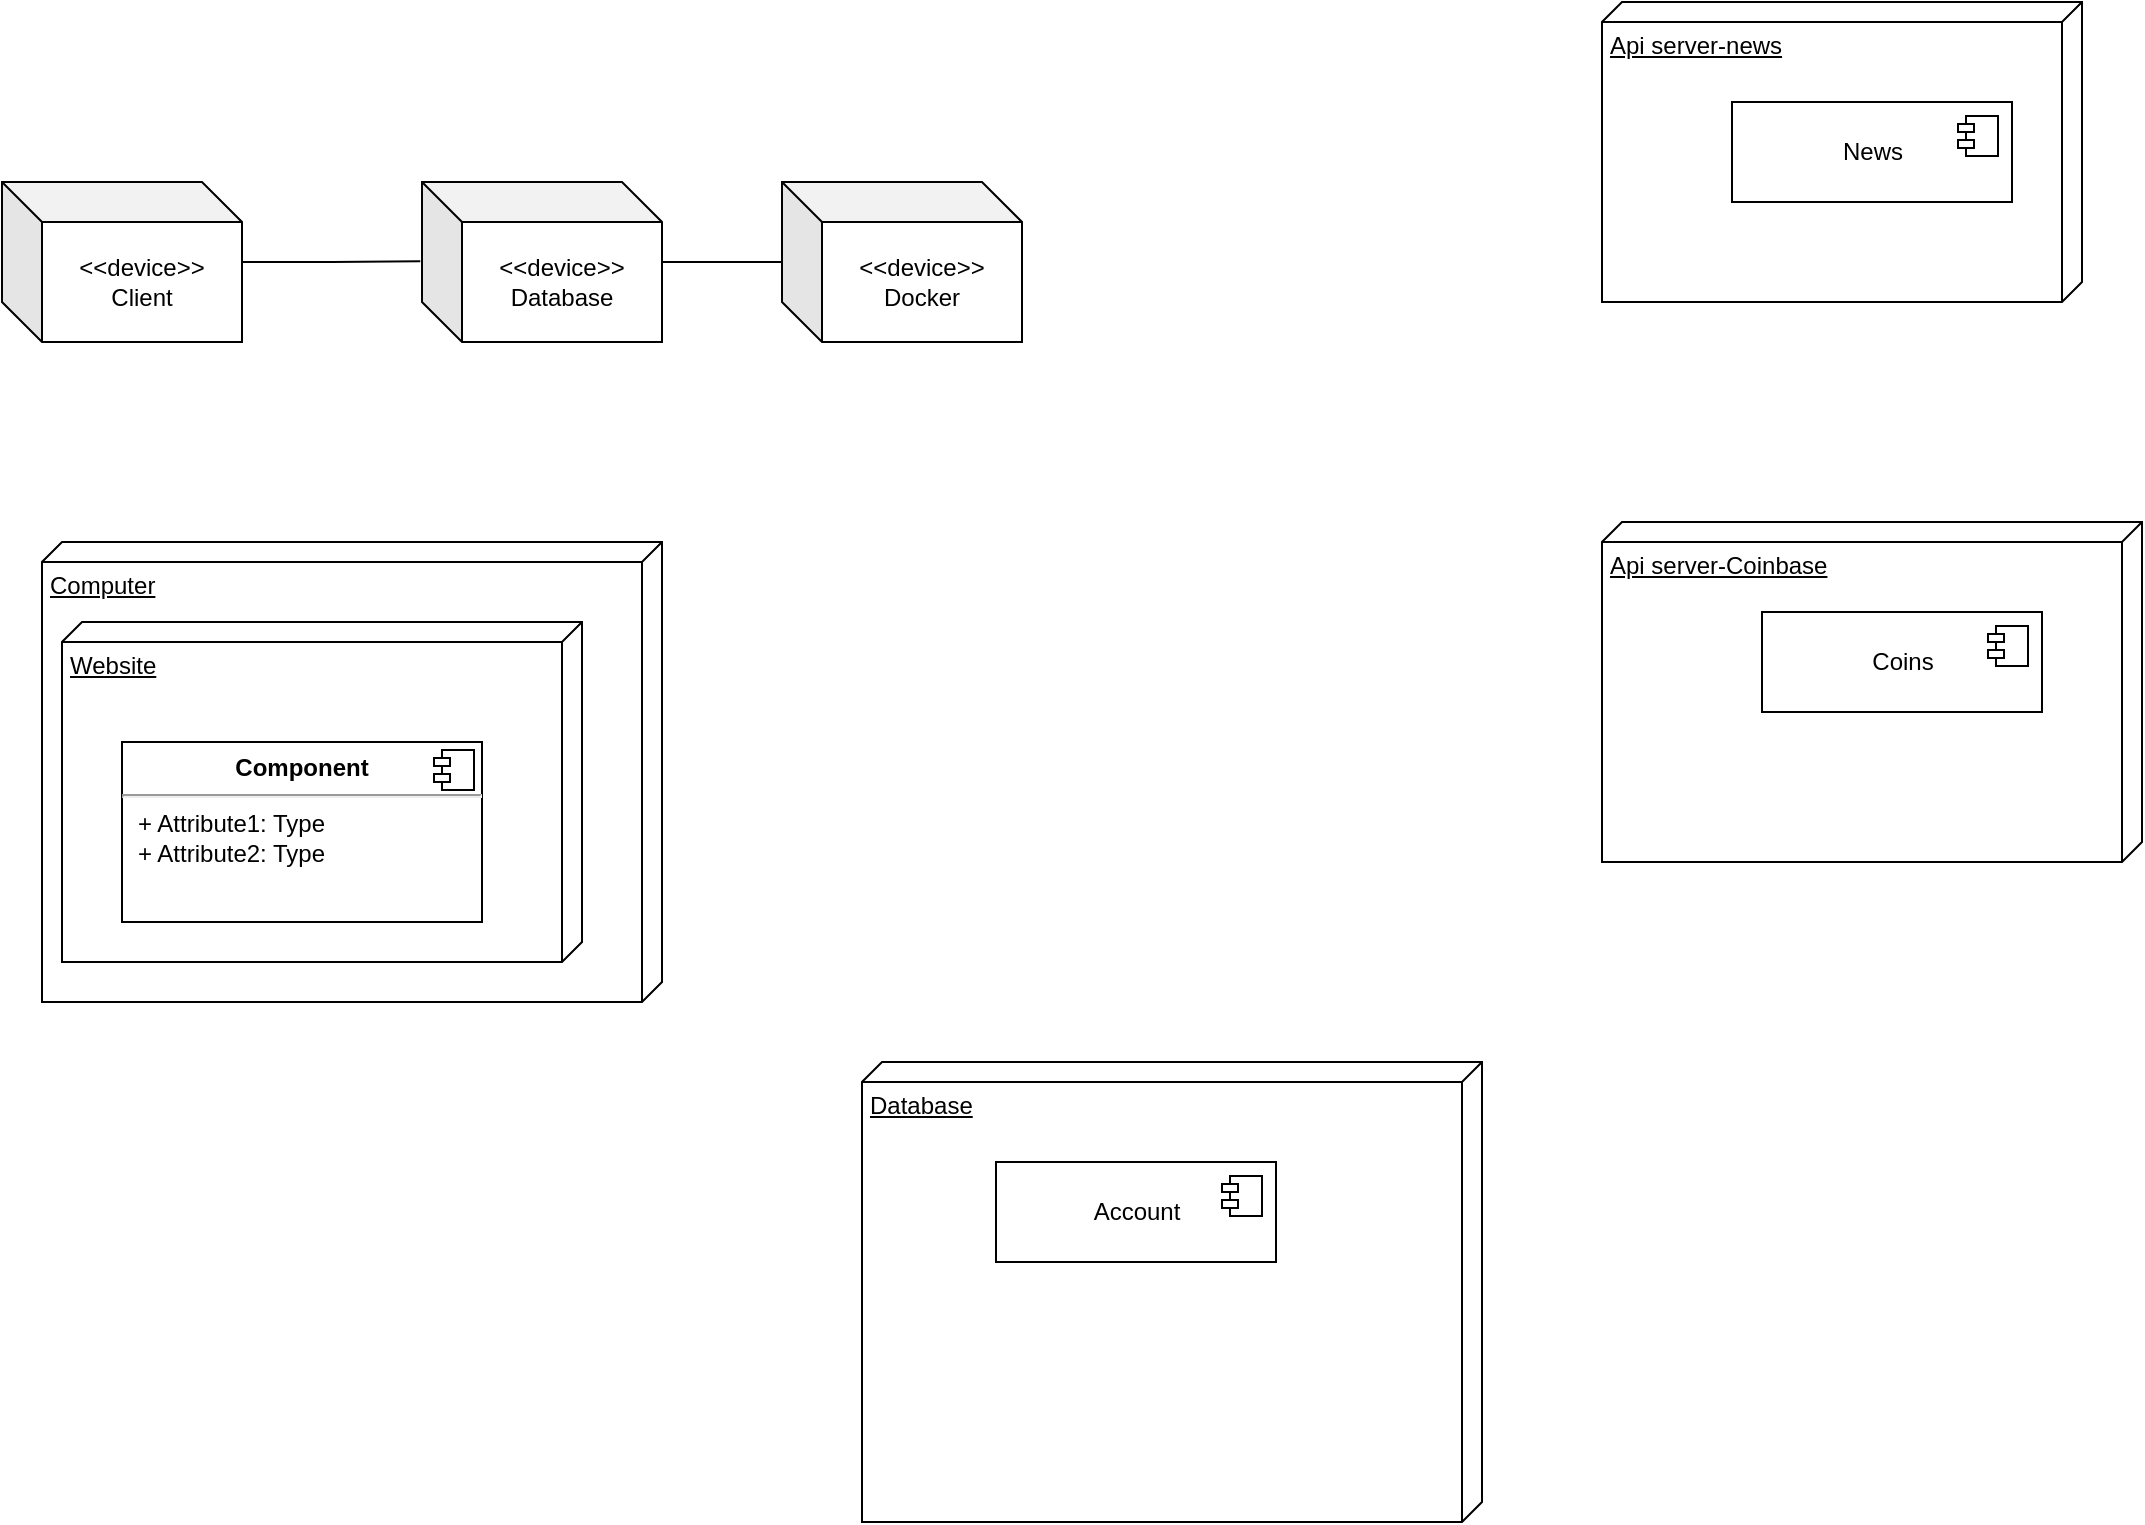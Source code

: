 <mxfile version="20.7.4" type="github" pages="2">
  <diagram name="Page-1" id="b5b7bab2-c9e2-2cf4-8b2a-24fd1a2a6d21">
    <mxGraphModel dx="1434" dy="788" grid="1" gridSize="10" guides="1" tooltips="1" connect="1" arrows="1" fold="1" page="1" pageScale="1" pageWidth="827" pageHeight="1169" background="none" math="0" shadow="0">
      <root>
        <mxCell id="0" />
        <mxCell id="1" parent="0" />
        <mxCell id="fIjWx73l_MTM7b6kRY-5-4" style="edgeStyle=orthogonalEdgeStyle;rounded=0;orthogonalLoop=1;jettySize=auto;html=1;entryX=-0.007;entryY=0.496;entryDx=0;entryDy=0;entryPerimeter=0;endArrow=none;endFill=0;" parent="1" source="fIjWx73l_MTM7b6kRY-5-1" target="fIjWx73l_MTM7b6kRY-5-2" edge="1">
          <mxGeometry relative="1" as="geometry" />
        </mxCell>
        <mxCell id="fIjWx73l_MTM7b6kRY-5-1" value="&lt;div&gt;&amp;lt;&amp;lt;device&amp;gt;&amp;gt;&lt;/div&gt;&lt;div&gt;Client&lt;br&gt;&lt;/div&gt;" style="shape=cube;whiteSpace=wrap;html=1;boundedLbl=1;backgroundOutline=1;darkOpacity=0.05;darkOpacity2=0.1;" parent="1" vertex="1">
          <mxGeometry x="190" y="320" width="120" height="80" as="geometry" />
        </mxCell>
        <mxCell id="fIjWx73l_MTM7b6kRY-5-5" style="edgeStyle=orthogonalEdgeStyle;rounded=0;orthogonalLoop=1;jettySize=auto;html=1;endArrow=none;endFill=0;" parent="1" source="fIjWx73l_MTM7b6kRY-5-2" target="fIjWx73l_MTM7b6kRY-5-3" edge="1">
          <mxGeometry relative="1" as="geometry" />
        </mxCell>
        <mxCell id="fIjWx73l_MTM7b6kRY-5-2" value="&lt;div&gt;&amp;lt;&amp;lt;device&amp;gt;&amp;gt;&lt;/div&gt;&lt;div&gt;Database&lt;br&gt;&lt;/div&gt;" style="shape=cube;whiteSpace=wrap;html=1;boundedLbl=1;backgroundOutline=1;darkOpacity=0.05;darkOpacity2=0.1;" parent="1" vertex="1">
          <mxGeometry x="400" y="320" width="120" height="80" as="geometry" />
        </mxCell>
        <mxCell id="fIjWx73l_MTM7b6kRY-5-3" value="&lt;div&gt;&amp;lt;&amp;lt;device&amp;gt;&amp;gt;&lt;/div&gt;&lt;div&gt;Docker&lt;br&gt;&lt;/div&gt;" style="shape=cube;whiteSpace=wrap;html=1;boundedLbl=1;backgroundOutline=1;darkOpacity=0.05;darkOpacity2=0.1;" parent="1" vertex="1">
          <mxGeometry x="580" y="320" width="120" height="80" as="geometry" />
        </mxCell>
        <mxCell id="fIjWx73l_MTM7b6kRY-5-6" value="Computer" style="verticalAlign=top;align=left;spacingTop=8;spacingLeft=2;spacingRight=12;shape=cube;size=10;direction=south;fontStyle=4;html=1;" parent="1" vertex="1">
          <mxGeometry x="210" y="500" width="310" height="230" as="geometry" />
        </mxCell>
        <mxCell id="fIjWx73l_MTM7b6kRY-5-7" value="Website" style="verticalAlign=top;align=left;spacingTop=8;spacingLeft=2;spacingRight=12;shape=cube;size=10;direction=south;fontStyle=4;html=1;" parent="1" vertex="1">
          <mxGeometry x="220" y="540" width="260" height="170" as="geometry" />
        </mxCell>
        <mxCell id="fIjWx73l_MTM7b6kRY-5-8" value="&lt;p style=&quot;margin:0px;margin-top:6px;text-align:center;&quot;&gt;&lt;b&gt;Component&lt;/b&gt;&lt;/p&gt;&lt;hr/&gt;&lt;p style=&quot;margin:0px;margin-left:8px;&quot;&gt;+ Attribute1: Type&lt;br/&gt;+ Attribute2: Type&lt;/p&gt;" style="align=left;overflow=fill;html=1;dropTarget=0;" parent="1" vertex="1">
          <mxGeometry x="250" y="600" width="180" height="90" as="geometry" />
        </mxCell>
        <mxCell id="fIjWx73l_MTM7b6kRY-5-9" value="" style="shape=component;jettyWidth=8;jettyHeight=4;" parent="fIjWx73l_MTM7b6kRY-5-8" vertex="1">
          <mxGeometry x="1" width="20" height="20" relative="1" as="geometry">
            <mxPoint x="-24" y="4" as="offset" />
          </mxGeometry>
        </mxCell>
        <mxCell id="fIjWx73l_MTM7b6kRY-5-10" value="Api server-Coinbase" style="verticalAlign=top;align=left;spacingTop=8;spacingLeft=2;spacingRight=12;shape=cube;size=10;direction=south;fontStyle=4;html=1;" parent="1" vertex="1">
          <mxGeometry x="990" y="490" width="270" height="170" as="geometry" />
        </mxCell>
        <mxCell id="fIjWx73l_MTM7b6kRY-5-11" value="Database" style="verticalAlign=top;align=left;spacingTop=8;spacingLeft=2;spacingRight=12;shape=cube;size=10;direction=south;fontStyle=4;html=1;" parent="1" vertex="1">
          <mxGeometry x="620" y="760" width="310" height="230" as="geometry" />
        </mxCell>
        <mxCell id="fIjWx73l_MTM7b6kRY-5-14" value="Account" style="html=1;dropTarget=0;" parent="1" vertex="1">
          <mxGeometry x="687" y="810" width="140" height="50" as="geometry" />
        </mxCell>
        <mxCell id="fIjWx73l_MTM7b6kRY-5-15" value="" style="shape=module;jettyWidth=8;jettyHeight=4;" parent="fIjWx73l_MTM7b6kRY-5-14" vertex="1">
          <mxGeometry x="1" width="20" height="20" relative="1" as="geometry">
            <mxPoint x="-27" y="7" as="offset" />
          </mxGeometry>
        </mxCell>
        <mxCell id="fIjWx73l_MTM7b6kRY-5-16" value="Coins" style="html=1;dropTarget=0;" parent="1" vertex="1">
          <mxGeometry x="1070" y="535" width="140" height="50" as="geometry" />
        </mxCell>
        <mxCell id="fIjWx73l_MTM7b6kRY-5-17" value="" style="shape=module;jettyWidth=8;jettyHeight=4;" parent="fIjWx73l_MTM7b6kRY-5-16" vertex="1">
          <mxGeometry x="1" width="20" height="20" relative="1" as="geometry">
            <mxPoint x="-27" y="7" as="offset" />
          </mxGeometry>
        </mxCell>
        <mxCell id="fIjWx73l_MTM7b6kRY-5-18" value="Api server-news" style="verticalAlign=top;align=left;spacingTop=8;spacingLeft=2;spacingRight=12;shape=cube;size=10;direction=south;fontStyle=4;html=1;" parent="1" vertex="1">
          <mxGeometry x="990" y="230" width="240" height="150" as="geometry" />
        </mxCell>
        <mxCell id="fIjWx73l_MTM7b6kRY-5-19" value="News" style="html=1;dropTarget=0;" parent="1" vertex="1">
          <mxGeometry x="1055" y="280" width="140" height="50" as="geometry" />
        </mxCell>
        <mxCell id="fIjWx73l_MTM7b6kRY-5-20" value="" style="shape=module;jettyWidth=8;jettyHeight=4;" parent="fIjWx73l_MTM7b6kRY-5-19" vertex="1">
          <mxGeometry x="1" width="20" height="20" relative="1" as="geometry">
            <mxPoint x="-27" y="7" as="offset" />
          </mxGeometry>
        </mxCell>
      </root>
    </mxGraphModel>
  </diagram>
  <diagram id="sGTwtMbzMhG8YggDor9M" name="Ideia inicial">
    <mxGraphModel dx="1912" dy="1051" grid="1" gridSize="10" guides="1" tooltips="1" connect="1" arrows="1" fold="1" page="1" pageScale="1" pageWidth="827" pageHeight="1169" math="0" shadow="0">
      <root>
        <mxCell id="0" />
        <mxCell id="1" parent="0" />
        <mxCell id="pbectdiW-8Ejznnw09L4-1" value="&lt;b&gt;&lt;font style=&quot;font-size: 20px;&quot;&gt;Web&lt;/font&gt;&lt;/b&gt;" style="verticalAlign=top;align=center;spacingTop=8;spacingLeft=2;spacingRight=12;shape=cube;size=10;direction=south;fontStyle=4;html=1;" parent="1" vertex="1">
          <mxGeometry x="150" y="130" width="340" height="300" as="geometry" />
        </mxCell>
        <mxCell id="pbectdiW-8Ejznnw09L4-3" value="Web Browser" style="verticalAlign=top;align=left;spacingTop=8;spacingLeft=2;spacingRight=12;shape=cube;size=10;direction=south;fontStyle=4;html=1;" parent="1" vertex="1">
          <mxGeometry x="170" y="200" width="283.03" height="210" as="geometry" />
        </mxCell>
        <mxCell id="nYYjxuZt-Mi0k5L1FoQl-1" value="&lt;p style=&quot;margin:0px;margin-top:6px;text-align:center;&quot;&gt;&lt;b&gt;&amp;lt;&amp;lt; component &amp;gt;&amp;gt;&lt;/b&gt;&lt;/p&gt;&lt;hr&gt;&lt;p style=&quot;margin:0px;margin-left:8px;&quot;&gt;Portal Client Module&lt;/p&gt;" style="align=left;overflow=fill;html=1;dropTarget=0;" parent="1" vertex="1">
          <mxGeometry x="200" y="240" width="220" height="150" as="geometry" />
        </mxCell>
        <mxCell id="nYYjxuZt-Mi0k5L1FoQl-2" value="" style="shape=component;jettyWidth=8;jettyHeight=4;" parent="nYYjxuZt-Mi0k5L1FoQl-1" vertex="1">
          <mxGeometry x="1" width="20" height="20" relative="1" as="geometry">
            <mxPoint x="-24" y="4" as="offset" />
          </mxGeometry>
        </mxCell>
        <mxCell id="hxlGtg80VeHReZjobYOY-4" value="&lt;p style=&quot;margin:0px;margin-top:6px;text-align:center;&quot;&gt;&lt;/p&gt;&lt;p style=&quot;text-align: center; margin: 0px 0px 0px 8px;&quot;&gt;&lt;b&gt;&amp;lt;&amp;lt; artifact &amp;gt;&amp;gt;&lt;/b&gt;&lt;/p&gt;&lt;p style=&quot;text-align: center; margin: 0px 0px 0px 8px;&quot;&gt;&lt;b&gt;&lt;br&gt;&lt;/b&gt;&lt;/p&gt;&lt;p style=&quot;text-align: center; margin: 0px 0px 0px 8px;&quot;&gt;Scripts&lt;/p&gt;" style="align=left;overflow=fill;html=1;dropTarget=0;" parent="nYYjxuZt-Mi0k5L1FoQl-1" vertex="1">
          <mxGeometry x="120" y="60" width="90" height="70" as="geometry" />
        </mxCell>
        <mxCell id="hxlGtg80VeHReZjobYOY-1" value="&lt;p style=&quot;margin:0px;margin-top:6px;text-align:center;&quot;&gt;&lt;/p&gt;&lt;p style=&quot;text-align: center; margin: 0px 0px 0px 8px;&quot;&gt;&lt;b&gt;&amp;lt;&amp;lt; artifact &amp;gt;&amp;gt;&lt;/b&gt;&lt;/p&gt;&lt;p style=&quot;text-align: center; margin: 0px 0px 0px 8px;&quot;&gt;&lt;b&gt;&lt;br&gt;&lt;/b&gt;&lt;/p&gt;&lt;p style=&quot;text-align: center; margin: 0px 0px 0px 8px;&quot;&gt;Styles&lt;/p&gt;" style="align=left;overflow=fill;html=1;dropTarget=0;" parent="1" vertex="1">
          <mxGeometry x="210" y="300" width="90" height="70" as="geometry" />
        </mxCell>
        <mxCell id="hxlGtg80VeHReZjobYOY-5" value="&lt;b&gt;&lt;font style=&quot;font-size: 20px;&quot;&gt;API Server&lt;/font&gt;&lt;/b&gt;" style="verticalAlign=top;align=center;spacingTop=8;spacingLeft=2;spacingRight=12;shape=cube;size=10;direction=south;fontStyle=4;html=1;" parent="1" vertex="1">
          <mxGeometry x="550" y="291.5" width="290" height="310" as="geometry" />
        </mxCell>
        <mxCell id="hxlGtg80VeHReZjobYOY-20" value="&lt;span style=&quot;font-size: 20px;&quot;&gt;&lt;b&gt;External Microservices&lt;/b&gt;&lt;/span&gt;" style="verticalAlign=top;align=center;spacingTop=8;spacingLeft=2;spacingRight=12;shape=cube;size=10;direction=south;fontStyle=4;html=1;" parent="1" vertex="1">
          <mxGeometry x="1000" y="565" width="300" height="300" as="geometry" />
        </mxCell>
        <mxCell id="hxlGtg80VeHReZjobYOY-24" value="&lt;p style=&quot;margin: 6px 0px 0px; font-size: 13px;&quot;&gt;&lt;span style=&quot;font-size: 13px;&quot;&gt;&lt;font style=&quot;font-size: 13px;&quot;&gt;&amp;lt;&amp;lt; component &amp;gt;&amp;gt;&lt;/font&gt;&lt;/span&gt;&lt;/p&gt;&lt;hr style=&quot;font-size: 13px;&quot;&gt;&lt;p style=&quot;margin: 0px 0px 0px 8px; font-size: 13px;&quot;&gt;&lt;b&gt;Coin Information Service&lt;/b&gt;&lt;/p&gt;" style="align=center;overflow=fill;html=1;dropTarget=0;fontStyle=0;fontSize=13;" parent="1" vertex="1">
          <mxGeometry x="1050" y="630" width="200" height="80" as="geometry" />
        </mxCell>
        <mxCell id="hxlGtg80VeHReZjobYOY-25" value="" style="shape=component;jettyWidth=8;jettyHeight=4;" parent="hxlGtg80VeHReZjobYOY-24" vertex="1">
          <mxGeometry x="1" width="20" height="20" relative="1" as="geometry">
            <mxPoint x="-24" y="4" as="offset" />
          </mxGeometry>
        </mxCell>
        <mxCell id="hxlGtg80VeHReZjobYOY-28" value="&lt;p style=&quot;margin: 6px 0px 0px; font-size: 13px;&quot;&gt;&lt;span style=&quot;font-size: 13px;&quot;&gt;&lt;font style=&quot;font-size: 13px;&quot;&gt;&amp;lt;&amp;lt; component &amp;gt;&amp;gt;&lt;/font&gt;&lt;/span&gt;&lt;/p&gt;&lt;hr style=&quot;font-size: 13px;&quot;&gt;&lt;p style=&quot;margin: 0px 0px 0px 8px; font-size: 13px;&quot;&gt;&lt;b&gt;News Information Service&lt;/b&gt;&lt;/p&gt;" style="align=center;overflow=fill;html=1;dropTarget=0;fontStyle=0;fontSize=13;" parent="1" vertex="1">
          <mxGeometry x="1050" y="730" width="200" height="80" as="geometry" />
        </mxCell>
        <mxCell id="hxlGtg80VeHReZjobYOY-29" value="" style="shape=component;jettyWidth=8;jettyHeight=4;" parent="hxlGtg80VeHReZjobYOY-28" vertex="1">
          <mxGeometry x="1" width="20" height="20" relative="1" as="geometry">
            <mxPoint x="-24" y="4" as="offset" />
          </mxGeometry>
        </mxCell>
        <mxCell id="hxlGtg80VeHReZjobYOY-44" value="&lt;span style=&quot;font-size: 20px;&quot;&gt;&lt;b&gt;Internal Microservices&lt;/b&gt;&lt;/span&gt;" style="verticalAlign=top;align=center;spacingTop=8;spacingLeft=2;spacingRight=12;shape=cube;size=10;direction=south;fontStyle=4;html=1;" parent="1" vertex="1">
          <mxGeometry x="1000" y="120" width="280" height="368.5" as="geometry" />
        </mxCell>
        <mxCell id="hxlGtg80VeHReZjobYOY-47" value="&lt;p style=&quot;margin: 6px 0px 0px; text-align: center; font-size: 11px;&quot;&gt;&lt;b style=&quot;&quot;&gt;&lt;font style=&quot;font-size: 11px;&quot;&gt;&amp;lt;&amp;lt; component &amp;gt;&amp;gt;&lt;/font&gt;&lt;/b&gt;&lt;/p&gt;&lt;hr style=&quot;font-size: 11px;&quot;&gt;&lt;p style=&quot;text-align: center; margin: 0px 0px 0px 8px;&quot;&gt;&lt;b&gt;User Information Service&lt;/b&gt;&lt;/p&gt;" style="align=left;overflow=fill;html=1;dropTarget=0;" parent="1" vertex="1">
          <mxGeometry x="1030" y="195" width="200" height="80" as="geometry" />
        </mxCell>
        <mxCell id="hxlGtg80VeHReZjobYOY-48" value="" style="shape=component;jettyWidth=8;jettyHeight=4;" parent="hxlGtg80VeHReZjobYOY-47" vertex="1">
          <mxGeometry x="1" width="20" height="20" relative="1" as="geometry">
            <mxPoint x="-24" y="4" as="offset" />
          </mxGeometry>
        </mxCell>
        <mxCell id="hxlGtg80VeHReZjobYOY-50" value="&lt;p style=&quot;margin: 6px 0px 0px; text-align: center; font-size: 11px;&quot;&gt;&lt;b style=&quot;&quot;&gt;&lt;font style=&quot;font-size: 11px;&quot;&gt;&amp;lt;&amp;lt; component &amp;gt;&amp;gt;&lt;/font&gt;&lt;/b&gt;&lt;/p&gt;&lt;hr style=&quot;font-size: 11px;&quot;&gt;&lt;p style=&quot;text-align: center; margin: 0px 0px 0px 8px;&quot;&gt;&lt;b&gt;Notifications Service&lt;/b&gt;&lt;/p&gt;" style="align=left;overflow=fill;html=1;dropTarget=0;" parent="1" vertex="1">
          <mxGeometry x="1030" y="285" width="200" height="80" as="geometry" />
        </mxCell>
        <mxCell id="hxlGtg80VeHReZjobYOY-51" value="" style="shape=component;jettyWidth=8;jettyHeight=4;" parent="hxlGtg80VeHReZjobYOY-50" vertex="1">
          <mxGeometry x="1" width="20" height="20" relative="1" as="geometry">
            <mxPoint x="-24" y="4" as="offset" />
          </mxGeometry>
        </mxCell>
        <mxCell id="hxlGtg80VeHReZjobYOY-54" value="&lt;p style=&quot;margin: 6px 0px 0px; font-size: 13px;&quot;&gt;&lt;span style=&quot;font-size: 13px;&quot;&gt;&lt;font style=&quot;font-size: 13px;&quot;&gt;&amp;lt;&amp;lt; component &amp;gt;&amp;gt;&lt;/font&gt;&lt;/span&gt;&lt;/p&gt;&lt;hr style=&quot;font-size: 13px;&quot;&gt;&lt;p style=&quot;margin: 0px 0px 0px 8px; font-size: 13px;&quot;&gt;&lt;b&gt;Authentication&lt;/b&gt;&lt;/p&gt;" style="align=center;overflow=fill;html=1;dropTarget=0;fontStyle=0;fontSize=13;" parent="1" vertex="1">
          <mxGeometry x="580" y="481.5" width="200" height="80" as="geometry" />
        </mxCell>
        <mxCell id="hxlGtg80VeHReZjobYOY-55" value="" style="shape=component;jettyWidth=8;jettyHeight=4;" parent="hxlGtg80VeHReZjobYOY-54" vertex="1">
          <mxGeometry x="1" width="20" height="20" relative="1" as="geometry">
            <mxPoint x="-24" y="4" as="offset" />
          </mxGeometry>
        </mxCell>
        <mxCell id="ke9UfSYul0d9RagH4ZLe-11" value="&lt;p style=&quot;margin: 6px 0px 0px; font-size: 13px;&quot;&gt;&lt;span style=&quot;font-size: 13px;&quot;&gt;&lt;font style=&quot;font-size: 13px;&quot;&gt;&amp;lt;&amp;lt; component &amp;gt;&amp;gt;&lt;/font&gt;&lt;/span&gt;&lt;/p&gt;&lt;hr style=&quot;font-size: 13px;&quot;&gt;&lt;p style=&quot;margin: 0px 0px 0px 8px; font-size: 13px;&quot;&gt;&lt;b&gt;Audit Log Services&lt;/b&gt;&lt;/p&gt;" style="align=center;overflow=fill;html=1;dropTarget=0;fontStyle=0;fontSize=13;" vertex="1" parent="1">
          <mxGeometry x="1030" y="385" width="200" height="80" as="geometry" />
        </mxCell>
        <mxCell id="ke9UfSYul0d9RagH4ZLe-12" value="" style="shape=component;jettyWidth=8;jettyHeight=4;" vertex="1" parent="ke9UfSYul0d9RagH4ZLe-11">
          <mxGeometry x="1" width="20" height="20" relative="1" as="geometry">
            <mxPoint x="-24" y="4" as="offset" />
          </mxGeometry>
        </mxCell>
        <mxCell id="p3l2NKJmuj8cSq7E-Xql-3" value="&lt;p style=&quot;margin: 6px 0px 0px; font-size: 13px;&quot;&gt;&lt;span style=&quot;font-size: 13px;&quot;&gt;&lt;font style=&quot;font-size: 13px;&quot;&gt;&amp;lt;&amp;lt; component &amp;gt;&amp;gt;&lt;/font&gt;&lt;/span&gt;&lt;/p&gt;&lt;hr style=&quot;font-size: 13px;&quot;&gt;&lt;p style=&quot;margin: 0px 0px 0px 8px; font-size: 13px;&quot;&gt;&lt;b&gt;API Gateway Service&lt;/b&gt;&lt;/p&gt;" style="align=center;overflow=fill;html=1;dropTarget=0;fontStyle=0;fontSize=13;" vertex="1" parent="1">
          <mxGeometry x="580" y="371.5" width="200" height="80" as="geometry" />
        </mxCell>
        <mxCell id="p3l2NKJmuj8cSq7E-Xql-4" value="" style="shape=component;jettyWidth=8;jettyHeight=4;" vertex="1" parent="p3l2NKJmuj8cSq7E-Xql-3">
          <mxGeometry x="1" width="20" height="20" relative="1" as="geometry">
            <mxPoint x="-24" y="4" as="offset" />
          </mxGeometry>
        </mxCell>
        <mxCell id="p3l2NKJmuj8cSq7E-Xql-7" value="" style="shape=image;verticalLabelPosition=bottom;labelBackgroundColor=default;verticalAlign=top;aspect=fixed;imageAspect=0;image=https://www.uml-diagrams.org/deployment-diagrams/deployment-diagram-overview-specification.png;" vertex="1" parent="1">
          <mxGeometry x="1980" y="865" width="1262.86" height="680" as="geometry" />
        </mxCell>
        <mxCell id="p3l2NKJmuj8cSq7E-Xql-8" value="&lt;span style=&quot;font-size: 20px;&quot;&gt;&lt;b&gt;Portal Data&lt;/b&gt;&lt;/span&gt;" style="verticalAlign=top;align=center;spacingTop=8;spacingLeft=2;spacingRight=12;shape=cube;size=10;direction=south;fontStyle=4;html=1;" vertex="1" parent="1">
          <mxGeometry x="1510" y="150" width="280" height="207" as="geometry" />
        </mxCell>
        <mxCell id="hxlGtg80VeHReZjobYOY-45" value="&lt;p style=&quot;margin: 6px 0px 0px; text-align: center; font-size: 11px;&quot;&gt;&lt;b style=&quot;&quot;&gt;&lt;font style=&quot;font-size: 11px;&quot;&gt;&amp;lt;&amp;lt; component &amp;gt;&amp;gt;&lt;/font&gt;&lt;/b&gt;&lt;/p&gt;&lt;hr style=&quot;font-size: 11px;&quot;&gt;&lt;p style=&quot;text-align: center; margin: 0px 0px 0px 8px;&quot;&gt;&lt;b&gt;Portal Dabase&lt;/b&gt;&lt;/p&gt;" style="align=left;overflow=fill;html=1;dropTarget=0;" parent="1" vertex="1">
          <mxGeometry x="1540" y="237" width="200" height="80" as="geometry" />
        </mxCell>
        <mxCell id="hxlGtg80VeHReZjobYOY-46" value="" style="shape=component;jettyWidth=8;jettyHeight=4;" parent="hxlGtg80VeHReZjobYOY-45" vertex="1">
          <mxGeometry x="1" width="20" height="20" relative="1" as="geometry">
            <mxPoint x="-24" y="4" as="offset" />
          </mxGeometry>
        </mxCell>
        <mxCell id="p3l2NKJmuj8cSq7E-Xql-9" value="" style="shape=image;verticalLabelPosition=bottom;labelBackgroundColor=default;verticalAlign=top;aspect=fixed;imageAspect=0;image=https://upload.wikimedia.org/wikipedia/commons/thumb/b/b9/Deployment_Diagram.PNG/1200px-Deployment_Diagram.PNG;" vertex="1" parent="1">
          <mxGeometry x="2010" y="488.5" width="520" height="305" as="geometry" />
        </mxCell>
        <mxCell id="p3l2NKJmuj8cSq7E-Xql-10" value="" style="endArrow=classic;html=1;rounded=0;fontSize=11;exitX=1;exitY=0.5;exitDx=0;exitDy=0;entryX=0;entryY=0;entryDx=108.5;entryDy=280;entryPerimeter=0;dashed=1;strokeWidth=2;" edge="1" parent="1" source="hxlGtg80VeHReZjobYOY-47" target="p3l2NKJmuj8cSq7E-Xql-8">
          <mxGeometry width="50" height="50" relative="1" as="geometry">
            <mxPoint x="1400" y="530" as="sourcePoint" />
            <mxPoint x="1450" y="480" as="targetPoint" />
          </mxGeometry>
        </mxCell>
        <mxCell id="p3l2NKJmuj8cSq7E-Xql-11" value="" style="endArrow=classic;html=1;rounded=0;fontSize=11;exitX=1;exitY=0.5;exitDx=0;exitDy=0;dashed=1;strokeWidth=2;entryX=0.573;entryY=0.996;entryDx=0;entryDy=0;entryPerimeter=0;" edge="1" parent="1" source="hxlGtg80VeHReZjobYOY-50" target="p3l2NKJmuj8cSq7E-Xql-8">
          <mxGeometry width="50" height="50" relative="1" as="geometry">
            <mxPoint x="1240" y="245" as="sourcePoint" />
            <mxPoint x="1510" y="299" as="targetPoint" />
          </mxGeometry>
        </mxCell>
        <mxCell id="p3l2NKJmuj8cSq7E-Xql-13" value="" style="endArrow=classic;html=1;rounded=0;fontSize=11;exitX=1;exitY=0.5;exitDx=0;exitDy=0;dashed=1;strokeWidth=2;entryX=0.633;entryY=1.004;entryDx=0;entryDy=0;entryPerimeter=0;" edge="1" parent="1" source="ke9UfSYul0d9RagH4ZLe-11" target="p3l2NKJmuj8cSq7E-Xql-8">
          <mxGeometry width="50" height="50" relative="1" as="geometry">
            <mxPoint x="1240" y="335" as="sourcePoint" />
            <mxPoint x="1521.12" y="308.611" as="targetPoint" />
          </mxGeometry>
        </mxCell>
        <mxCell id="p3l2NKJmuj8cSq7E-Xql-15" value="" style="shape=image;verticalLabelPosition=bottom;labelBackgroundColor=default;verticalAlign=top;aspect=fixed;imageAspect=0;image=https://miro.medium.com/max/921/1*xklapNW3iN6S3_TNYOourw.png;" vertex="1" parent="1">
          <mxGeometry x="2640" y="440" width="520" height="375" as="geometry" />
        </mxCell>
      </root>
    </mxGraphModel>
  </diagram>
</mxfile>
